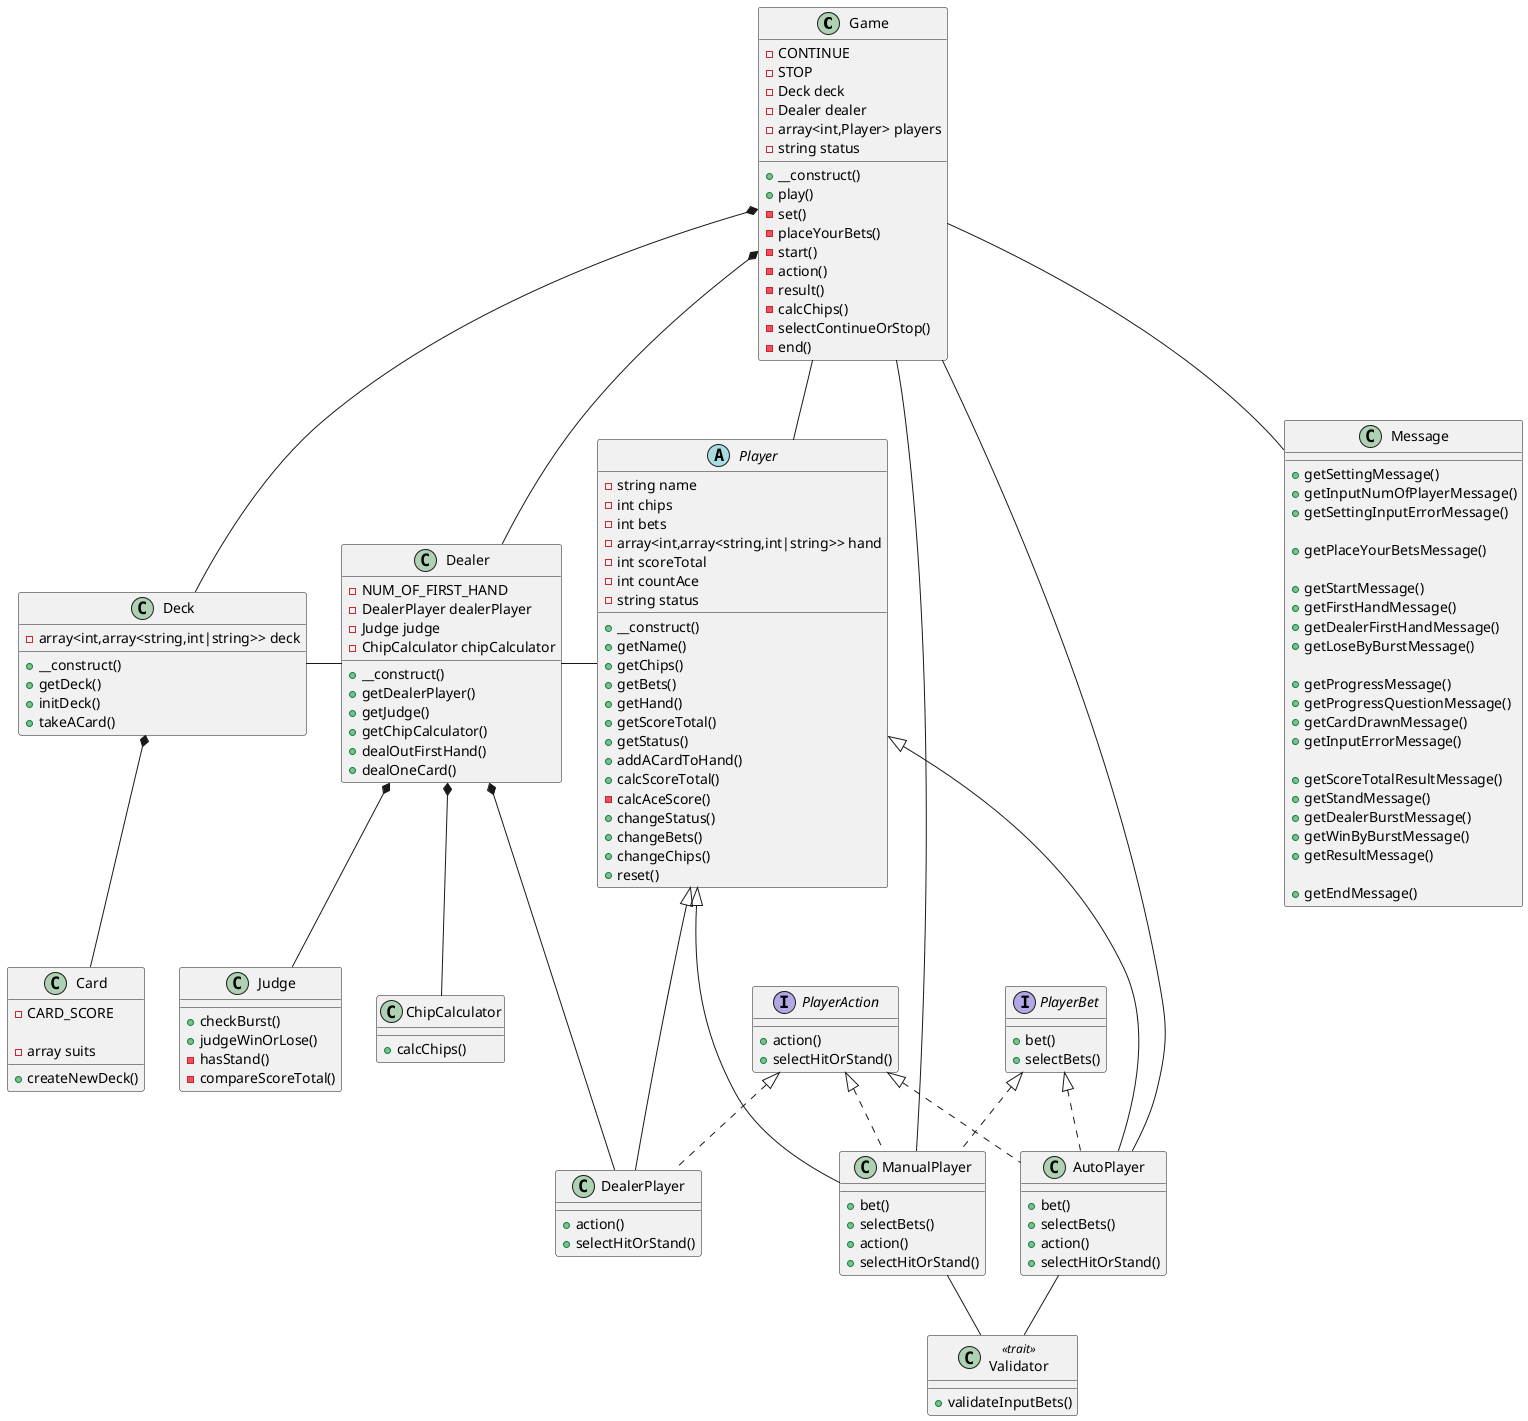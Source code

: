 @startuml Blackjack

class Game {
  -CONTINUE
  -STOP
  -Deck deck
  -Dealer dealer
  -array<int,Player> players
  -string status

  +__construct()
  +play()
  -set()
  -placeYourBets()
  -start()
  -action()
  -result()
  -calcChips()
  -selectContinueOrStop()
  -end()
}

class Deck {
  -array<int,array<string,int|string>> deck

  +__construct()
  +getDeck()
  +initDeck()
  +takeACard()
}

class Card {
  -CARD_SCORE

  -array suits
  +createNewDeck()
}

class Dealer {
  -NUM_OF_FIRST_HAND
  -DealerPlayer dealerPlayer
  -Judge judge
  -ChipCalculator chipCalculator

  +__construct()
  +getDealerPlayer()
  +getJudge()
  +getChipCalculator()
  +dealOutFirstHand()
  +dealOneCard()
}

class Judge {
  +checkBurst()
  +judgeWinOrLose()
  -hasStand()
  -compareScoreTotal()
}

class ChipCalculator {
  +calcChips()
}

abstract Player {
  -string name
  -int chips
  -int bets
  -array<int,array<string,int|string>> hand
  -int scoreTotal
  -int countAce
  -string status

  +__construct()
  +getName()
  +getChips()
  +getBets()
  +getHand()
  +getScoreTotal()
  +getStatus()
  +addACardToHand()
  +calcScoreTotal()
  -calcAceScore()
  +changeStatus()
  +changeBets()
  +changeChips()
  +reset()
}

interface PlayerAction {
  +action()
  +selectHitOrStand()
}

interface PlayerBet {
  +bet()
  +selectBets()
}

class DealerPlayer {
  +action()
  +selectHitOrStand()
}

class ManualPlayer {
  +bet()
  +selectBets()
  +action()
  +selectHitOrStand()
}

class AutoPlayer {
  +bet()
  +selectBets()
  +action()
  +selectHitOrStand()
}

class Validator <<trait>> {
  +validateInputBets()
}

class Message {
  +getSettingMessage()
  +getInputNumOfPlayerMessage()
  +getSettingInputErrorMessage()

  +getPlaceYourBetsMessage()

  +getStartMessage()
  +getFirstHandMessage()
  +getDealerFirstHandMessage()
  +getLoseByBurstMessage()

  +getProgressMessage()
  +getProgressQuestionMessage()
  +getCardDrawnMessage()
  +getInputErrorMessage()

  +getScoreTotalResultMessage()
  +getStandMessage()
  +getDealerBurstMessage()
  +getWinByBurstMessage()
  +getResultMessage()

  +getEndMessage()
}

Game *-- Deck
Deck *-- Card
Game *-- Dealer
Deck - Dealer
Dealer - Player
Dealer *-- Judge
Dealer *-- ChipCalculator
Dealer *-- DealerPlayer
Game -- Player
Game --- ManualPlayer
Game --- AutoPlayer
Player <|--- DealerPlayer
Player <|--- ManualPlayer
Player <|--- AutoPlayer
PlayerAction <|.. DealerPlayer
PlayerAction <|.. ManualPlayer
PlayerAction <|.. AutoPlayer
PlayerBet <|.. ManualPlayer
PlayerBet <|.. AutoPlayer
ManualPlayer -- Validator
AutoPlayer -- Validator
Game -- Message

@enduml
